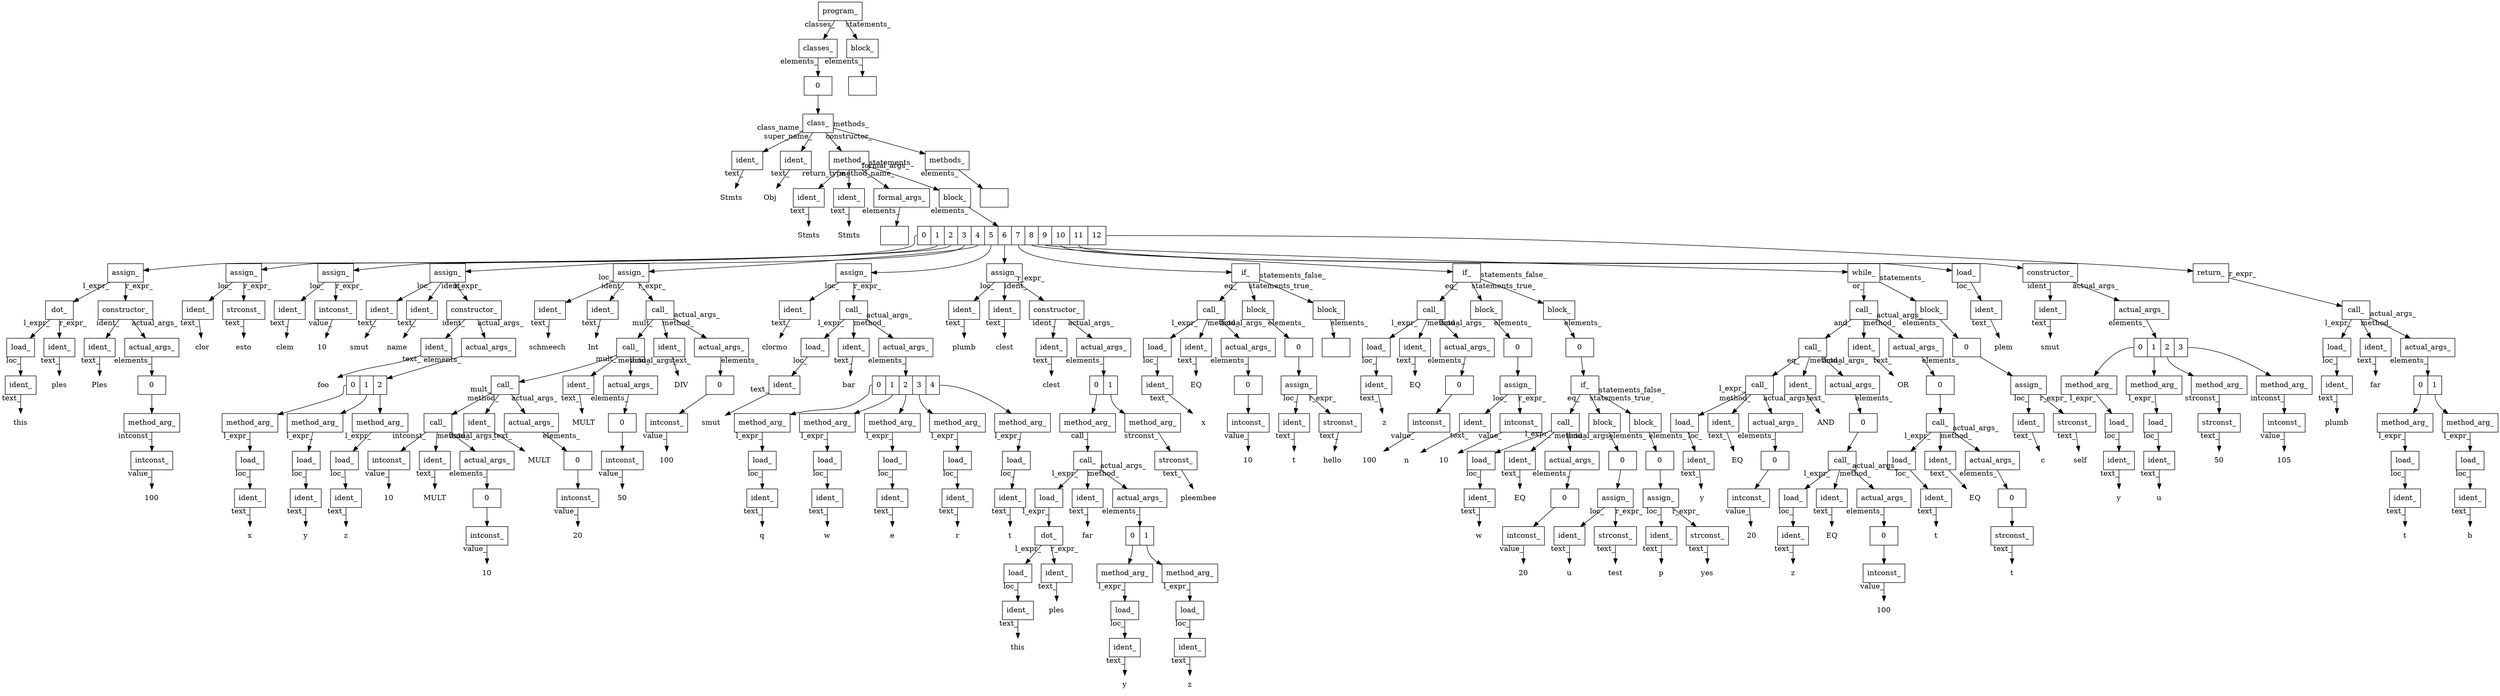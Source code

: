 digraph AST {
root[shape=box,label="program_"];
node_1[shape=box,label="classes_"];
node_2[shape=record,label="<e_0>0"];
node_3[shape=box,label="class_"];
node_4[shape=box,label="ident_"];
node_5[shape=plaintext,label="Stmts"];
node_4 -> node_5 [taillabel="text_"];
node_3 -> node_4 [taillabel="class_name_"];
node_6[shape=box,label="ident_"];
node_7[shape=plaintext,label="Obj"];
node_6 -> node_7 [taillabel="text_"];
node_3 -> node_6 [taillabel="super_name_"];
node_8[shape=box,label="method_"];
node_9[shape=box,label="ident_"];
node_10[shape=plaintext,label="Stmts"];
node_9 -> node_10 [taillabel="text_"];
node_8 -> node_9 [taillabel="method_name_"];
node_11[shape=box,label="ident_"];
node_12[shape=plaintext,label="Stmts"];
node_11 -> node_12 [taillabel="text_"];
node_8 -> node_11 [taillabel="return_type_"];
node_13[shape=box,label="formal_args_"];
node_14[shape=record,label=""];
node_13 -> node_14 [taillabel="elements_"];
node_8 -> node_13 [taillabel="formal_args_"];
node_15[shape=box,label="block_"];
node_16[shape=record,label="<e_0>0|<e_1>1|<e_2>2|<e_3>3|<e_4>4|<e_5>5|<e_6>6|<e_7>7|<e_8>8|<e_9>9|<e_10>10|<e_11>11|<e_12>12"];
node_17[shape=box,label="assign_"];
node_18[shape=box,label="dot_"];
node_19[shape=box,label="load_"];
node_20[shape=box,label="ident_"];
node_21[shape=plaintext,label="this"];
node_20 -> node_21 [taillabel="text_"];
node_19 -> node_20 [taillabel="loc_"];
node_18 -> node_19 [taillabel="l_expr_"];
node_22[shape=box,label="ident_"];
node_23[shape=plaintext,label="ples"];
node_22 -> node_23 [taillabel="text_"];
node_18 -> node_22 [taillabel="r_expr_"];
node_17 -> node_18 [taillabel="l_expr_"];
node_24[shape=box,label="constructor_"];
node_25[shape=box,label="ident_"];
node_26[shape=plaintext,label="Ples"];
node_25 -> node_26 [taillabel="text_"];
node_24 -> node_25 [taillabel="ident_"];
node_27[shape=box,label="actual_args_"];
node_28[shape=record,label="<e_0>0"];
node_29[shape=box,label="method_arg_"];
node_30[shape=box,label="intconst_"];
node_31[shape=plaintext,label="100"];
node_30 -> node_31 [taillabel="value_"];
node_29 -> node_30 [taillabel="intconst_"];
node_28:e_0 -> node_29;
node_27 -> node_28 [taillabel="elements_"];
node_24 -> node_27 [taillabel="actual_args_"];
node_17 -> node_24 [taillabel="r_expr_"];
node_16:e_0 -> node_17;
node_32[shape=box,label="assign_"];
node_33[shape=box,label="ident_"];
node_34[shape=plaintext,label="clor"];
node_33 -> node_34 [taillabel="text_"];
node_32 -> node_33 [taillabel="loc_"];
node_35[shape=box,label="strconst_"];
node_36[shape=plaintext,label="esto"];
node_35 -> node_36 [taillabel="text_"];
node_32 -> node_35 [taillabel="r_expr_"];
node_16:e_1 -> node_32;
node_37[shape=box,label="assign_"];
node_38[shape=box,label="ident_"];
node_39[shape=plaintext,label="clem"];
node_38 -> node_39 [taillabel="text_"];
node_37 -> node_38 [taillabel="loc_"];
node_40[shape=box,label="intconst_"];
node_41[shape=plaintext,label="10"];
node_40 -> node_41 [taillabel="value_"];
node_37 -> node_40 [taillabel="r_expr_"];
node_16:e_2 -> node_37;
node_42[shape=box,label="assign_"];
node_43[shape=box,label="ident_"];
node_44[shape=plaintext,label="smut"];
node_43 -> node_44 [taillabel="text_"];
node_42 -> node_43 [taillabel="loc_"];
node_45[shape=box,label="ident_"];
node_46[shape=plaintext,label="name"];
node_45 -> node_46 [taillabel="text_"];
node_42 -> node_45 [taillabel="ident_"];
node_47[shape=box,label="constructor_"];
node_48[shape=box,label="ident_"];
node_49[shape=plaintext,label="foo"];
node_48 -> node_49 [taillabel="text_"];
node_47 -> node_48 [taillabel="ident_"];
node_50[shape=box,label="actual_args_"];
node_51[shape=record,label="<e_0>0|<e_1>1|<e_2>2"];
node_52[shape=box,label="method_arg_"];
node_53[shape=box,label="load_"];
node_54[shape=box,label="ident_"];
node_55[shape=plaintext,label="x"];
node_54 -> node_55 [taillabel="text_"];
node_53 -> node_54 [taillabel="loc_"];
node_52 -> node_53 [taillabel="l_expr_"];
node_51:e_0 -> node_52;
node_56[shape=box,label="method_arg_"];
node_57[shape=box,label="load_"];
node_58[shape=box,label="ident_"];
node_59[shape=plaintext,label="y"];
node_58 -> node_59 [taillabel="text_"];
node_57 -> node_58 [taillabel="loc_"];
node_56 -> node_57 [taillabel="l_expr_"];
node_51:e_1 -> node_56;
node_60[shape=box,label="method_arg_"];
node_61[shape=box,label="load_"];
node_62[shape=box,label="ident_"];
node_63[shape=plaintext,label="z"];
node_62 -> node_63 [taillabel="text_"];
node_61 -> node_62 [taillabel="loc_"];
node_60 -> node_61 [taillabel="l_expr_"];
node_51:e_2 -> node_60;
node_50 -> node_51 [taillabel="elements_"];
node_47 -> node_50 [taillabel="actual_args_"];
node_42 -> node_47 [taillabel="r_expr_"];
node_16:e_3 -> node_42;
node_64[shape=box,label="assign_"];
node_65[shape=box,label="ident_"];
node_66[shape=plaintext,label="schmeech"];
node_65 -> node_66 [taillabel="text_"];
node_64 -> node_65 [taillabel="loc_"];
node_67[shape=box,label="ident_"];
node_68[shape=plaintext,label="Int"];
node_67 -> node_68 [taillabel="text_"];
node_64 -> node_67 [taillabel="ident_"];
node_69[shape=box,label="call_"];
node_70[shape=box,label="call_"];
node_71[shape=box,label="call_"];
node_72[shape=box,label="call_"];
node_73[shape=box,label="intconst_"];
node_74[shape=plaintext,label="10"];
node_73 -> node_74 [taillabel="value_"];
node_72 -> node_73 [taillabel="intconst_"];
node_75[shape=box,label="ident_"];
node_76[shape=plaintext,label="MULT"];
node_75 -> node_76 [taillabel="text_"];
node_72 -> node_75 [taillabel="method_"];
node_77[shape=box,label="actual_args_"];
node_78[shape=record,label="<e_0>0"];
node_79[shape=box,label="intconst_"];
node_80[shape=plaintext,label="10"];
node_79 -> node_80 [taillabel="value_"];
node_78:e_0 -> node_79;
node_77 -> node_78 [taillabel="elements_"];
node_72 -> node_77 [taillabel="actual_args_"];
node_71 -> node_72 [taillabel="mult_"];
node_81[shape=box,label="ident_"];
node_82[shape=plaintext,label="MULT"];
node_81 -> node_82 [taillabel="text_"];
node_71 -> node_81 [taillabel="method_"];
node_83[shape=box,label="actual_args_"];
node_84[shape=record,label="<e_0>0"];
node_85[shape=box,label="intconst_"];
node_86[shape=plaintext,label="20"];
node_85 -> node_86 [taillabel="value_"];
node_84:e_0 -> node_85;
node_83 -> node_84 [taillabel="elements_"];
node_71 -> node_83 [taillabel="actual_args_"];
node_70 -> node_71 [taillabel="mult_"];
node_87[shape=box,label="ident_"];
node_88[shape=plaintext,label="MULT"];
node_87 -> node_88 [taillabel="text_"];
node_70 -> node_87 [taillabel="method_"];
node_89[shape=box,label="actual_args_"];
node_90[shape=record,label="<e_0>0"];
node_91[shape=box,label="intconst_"];
node_92[shape=plaintext,label="50"];
node_91 -> node_92 [taillabel="value_"];
node_90:e_0 -> node_91;
node_89 -> node_90 [taillabel="elements_"];
node_70 -> node_89 [taillabel="actual_args_"];
node_69 -> node_70 [taillabel="mult_"];
node_93[shape=box,label="ident_"];
node_94[shape=plaintext,label="DIV"];
node_93 -> node_94 [taillabel="text_"];
node_69 -> node_93 [taillabel="method_"];
node_95[shape=box,label="actual_args_"];
node_96[shape=record,label="<e_0>0"];
node_97[shape=box,label="intconst_"];
node_98[shape=plaintext,label="100"];
node_97 -> node_98 [taillabel="value_"];
node_96:e_0 -> node_97;
node_95 -> node_96 [taillabel="elements_"];
node_69 -> node_95 [taillabel="actual_args_"];
node_64 -> node_69 [taillabel="r_expr_"];
node_16:e_4 -> node_64;
node_99[shape=box,label="assign_"];
node_100[shape=box,label="ident_"];
node_101[shape=plaintext,label="clormo"];
node_100 -> node_101 [taillabel="text_"];
node_99 -> node_100 [taillabel="loc_"];
node_102[shape=box,label="call_"];
node_103[shape=box,label="load_"];
node_104[shape=box,label="ident_"];
node_105[shape=plaintext,label="smut"];
node_104 -> node_105 [taillabel="text_"];
node_103 -> node_104 [taillabel="loc_"];
node_102 -> node_103 [taillabel="l_expr_"];
node_106[shape=box,label="ident_"];
node_107[shape=plaintext,label="bar"];
node_106 -> node_107 [taillabel="text_"];
node_102 -> node_106 [taillabel="method_"];
node_108[shape=box,label="actual_args_"];
node_109[shape=record,label="<e_0>0|<e_1>1|<e_2>2|<e_3>3|<e_4>4"];
node_110[shape=box,label="method_arg_"];
node_111[shape=box,label="load_"];
node_112[shape=box,label="ident_"];
node_113[shape=plaintext,label="q"];
node_112 -> node_113 [taillabel="text_"];
node_111 -> node_112 [taillabel="loc_"];
node_110 -> node_111 [taillabel="l_expr_"];
node_109:e_0 -> node_110;
node_114[shape=box,label="method_arg_"];
node_115[shape=box,label="load_"];
node_116[shape=box,label="ident_"];
node_117[shape=plaintext,label="w"];
node_116 -> node_117 [taillabel="text_"];
node_115 -> node_116 [taillabel="loc_"];
node_114 -> node_115 [taillabel="l_expr_"];
node_109:e_1 -> node_114;
node_118[shape=box,label="method_arg_"];
node_119[shape=box,label="load_"];
node_120[shape=box,label="ident_"];
node_121[shape=plaintext,label="e"];
node_120 -> node_121 [taillabel="text_"];
node_119 -> node_120 [taillabel="loc_"];
node_118 -> node_119 [taillabel="l_expr_"];
node_109:e_2 -> node_118;
node_122[shape=box,label="method_arg_"];
node_123[shape=box,label="load_"];
node_124[shape=box,label="ident_"];
node_125[shape=plaintext,label="r"];
node_124 -> node_125 [taillabel="text_"];
node_123 -> node_124 [taillabel="loc_"];
node_122 -> node_123 [taillabel="l_expr_"];
node_109:e_3 -> node_122;
node_126[shape=box,label="method_arg_"];
node_127[shape=box,label="load_"];
node_128[shape=box,label="ident_"];
node_129[shape=plaintext,label="t"];
node_128 -> node_129 [taillabel="text_"];
node_127 -> node_128 [taillabel="loc_"];
node_126 -> node_127 [taillabel="l_expr_"];
node_109:e_4 -> node_126;
node_108 -> node_109 [taillabel="elements_"];
node_102 -> node_108 [taillabel="actual_args_"];
node_99 -> node_102 [taillabel="r_expr_"];
node_16:e_5 -> node_99;
node_130[shape=box,label="assign_"];
node_131[shape=box,label="ident_"];
node_132[shape=plaintext,label="plumb"];
node_131 -> node_132 [taillabel="text_"];
node_130 -> node_131 [taillabel="loc_"];
node_133[shape=box,label="ident_"];
node_134[shape=plaintext,label="clest"];
node_133 -> node_134 [taillabel="text_"];
node_130 -> node_133 [taillabel="ident_"];
node_135[shape=box,label="constructor_"];
node_136[shape=box,label="ident_"];
node_137[shape=plaintext,label="clest"];
node_136 -> node_137 [taillabel="text_"];
node_135 -> node_136 [taillabel="ident_"];
node_138[shape=box,label="actual_args_"];
node_139[shape=record,label="<e_0>0|<e_1>1"];
node_140[shape=box,label="method_arg_"];
node_141[shape=box,label="call_"];
node_142[shape=box,label="load_"];
node_143[shape=box,label="dot_"];
node_144[shape=box,label="load_"];
node_145[shape=box,label="ident_"];
node_146[shape=plaintext,label="this"];
node_145 -> node_146 [taillabel="text_"];
node_144 -> node_145 [taillabel="loc_"];
node_143 -> node_144 [taillabel="l_expr_"];
node_147[shape=box,label="ident_"];
node_148[shape=plaintext,label="ples"];
node_147 -> node_148 [taillabel="text_"];
node_143 -> node_147 [taillabel="r_expr_"];
node_142 -> node_143 [taillabel="l_expr_"];
node_141 -> node_142 [taillabel="l_expr_"];
node_149[shape=box,label="ident_"];
node_150[shape=plaintext,label="far"];
node_149 -> node_150 [taillabel="text_"];
node_141 -> node_149 [taillabel="method_"];
node_151[shape=box,label="actual_args_"];
node_152[shape=record,label="<e_0>0|<e_1>1"];
node_153[shape=box,label="method_arg_"];
node_154[shape=box,label="load_"];
node_155[shape=box,label="ident_"];
node_156[shape=plaintext,label="y"];
node_155 -> node_156 [taillabel="text_"];
node_154 -> node_155 [taillabel="loc_"];
node_153 -> node_154 [taillabel="l_expr_"];
node_152:e_0 -> node_153;
node_157[shape=box,label="method_arg_"];
node_158[shape=box,label="load_"];
node_159[shape=box,label="ident_"];
node_160[shape=plaintext,label="z"];
node_159 -> node_160 [taillabel="text_"];
node_158 -> node_159 [taillabel="loc_"];
node_157 -> node_158 [taillabel="l_expr_"];
node_152:e_1 -> node_157;
node_151 -> node_152 [taillabel="elements_"];
node_141 -> node_151 [taillabel="actual_args_"];
node_140 -> node_141 [taillabel="call_"];
node_139:e_0 -> node_140;
node_161[shape=box,label="method_arg_"];
node_162[shape=box,label="strconst_"];
node_163[shape=plaintext,label="pleembee"];
node_162 -> node_163 [taillabel="text_"];
node_161 -> node_162 [taillabel="strconst_"];
node_139:e_1 -> node_161;
node_138 -> node_139 [taillabel="elements_"];
node_135 -> node_138 [taillabel="actual_args_"];
node_130 -> node_135 [taillabel="r_expr_"];
node_16:e_6 -> node_130;
node_164[shape=box,label="if_"];
node_165[shape=box,label="call_"];
node_166[shape=box,label="load_"];
node_167[shape=box,label="ident_"];
node_168[shape=plaintext,label="x"];
node_167 -> node_168 [taillabel="text_"];
node_166 -> node_167 [taillabel="loc_"];
node_165 -> node_166 [taillabel="l_expr_"];
node_169[shape=box,label="ident_"];
node_170[shape=plaintext,label="EQ"];
node_169 -> node_170 [taillabel="text_"];
node_165 -> node_169 [taillabel="method_"];
node_171[shape=box,label="actual_args_"];
node_172[shape=record,label="<e_0>0"];
node_173[shape=box,label="intconst_"];
node_174[shape=plaintext,label="10"];
node_173 -> node_174 [taillabel="value_"];
node_172:e_0 -> node_173;
node_171 -> node_172 [taillabel="elements_"];
node_165 -> node_171 [taillabel="actual_args_"];
node_164 -> node_165 [taillabel="eq_"];
node_175[shape=box,label="block_"];
node_176[shape=record,label="<e_0>0"];
node_177[shape=box,label="assign_"];
node_178[shape=box,label="ident_"];
node_179[shape=plaintext,label="t"];
node_178 -> node_179 [taillabel="text_"];
node_177 -> node_178 [taillabel="loc_"];
node_180[shape=box,label="strconst_"];
node_181[shape=plaintext,label="hello"];
node_180 -> node_181 [taillabel="text_"];
node_177 -> node_180 [taillabel="r_expr_"];
node_176:e_0 -> node_177;
node_175 -> node_176 [taillabel="elements_"];
node_164 -> node_175 [taillabel="statements_true_"];
node_182[shape=box,label="block_"];
node_183[shape=record,label=""];
node_182 -> node_183 [taillabel="elements_"];
node_164 -> node_182 [taillabel="statements_false_"];
node_16:e_7 -> node_164;
node_184[shape=box,label="if_"];
node_185[shape=box,label="call_"];
node_186[shape=box,label="load_"];
node_187[shape=box,label="ident_"];
node_188[shape=plaintext,label="z"];
node_187 -> node_188 [taillabel="text_"];
node_186 -> node_187 [taillabel="loc_"];
node_185 -> node_186 [taillabel="l_expr_"];
node_189[shape=box,label="ident_"];
node_190[shape=plaintext,label="EQ"];
node_189 -> node_190 [taillabel="text_"];
node_185 -> node_189 [taillabel="method_"];
node_191[shape=box,label="actual_args_"];
node_192[shape=record,label="<e_0>0"];
node_193[shape=box,label="intconst_"];
node_194[shape=plaintext,label="100"];
node_193 -> node_194 [taillabel="value_"];
node_192:e_0 -> node_193;
node_191 -> node_192 [taillabel="elements_"];
node_185 -> node_191 [taillabel="actual_args_"];
node_184 -> node_185 [taillabel="eq_"];
node_195[shape=box,label="block_"];
node_196[shape=record,label="<e_0>0"];
node_197[shape=box,label="assign_"];
node_198[shape=box,label="ident_"];
node_199[shape=plaintext,label="n"];
node_198 -> node_199 [taillabel="text_"];
node_197 -> node_198 [taillabel="loc_"];
node_200[shape=box,label="intconst_"];
node_201[shape=plaintext,label="10"];
node_200 -> node_201 [taillabel="value_"];
node_197 -> node_200 [taillabel="r_expr_"];
node_196:e_0 -> node_197;
node_195 -> node_196 [taillabel="elements_"];
node_184 -> node_195 [taillabel="statements_true_"];
node_202[shape=box,label="block_"];
node_203[shape=record,label="<e_0>0"];
node_204[shape=box,label="if_"];
node_205[shape=box,label="call_"];
node_206[shape=box,label="load_"];
node_207[shape=box,label="ident_"];
node_208[shape=plaintext,label="w"];
node_207 -> node_208 [taillabel="text_"];
node_206 -> node_207 [taillabel="loc_"];
node_205 -> node_206 [taillabel="l_expr_"];
node_209[shape=box,label="ident_"];
node_210[shape=plaintext,label="EQ"];
node_209 -> node_210 [taillabel="text_"];
node_205 -> node_209 [taillabel="method_"];
node_211[shape=box,label="actual_args_"];
node_212[shape=record,label="<e_0>0"];
node_213[shape=box,label="intconst_"];
node_214[shape=plaintext,label="20"];
node_213 -> node_214 [taillabel="value_"];
node_212:e_0 -> node_213;
node_211 -> node_212 [taillabel="elements_"];
node_205 -> node_211 [taillabel="actual_args_"];
node_204 -> node_205 [taillabel="eq_"];
node_215[shape=box,label="block_"];
node_216[shape=record,label="<e_0>0"];
node_217[shape=box,label="assign_"];
node_218[shape=box,label="ident_"];
node_219[shape=plaintext,label="u"];
node_218 -> node_219 [taillabel="text_"];
node_217 -> node_218 [taillabel="loc_"];
node_220[shape=box,label="strconst_"];
node_221[shape=plaintext,label="test"];
node_220 -> node_221 [taillabel="text_"];
node_217 -> node_220 [taillabel="r_expr_"];
node_216:e_0 -> node_217;
node_215 -> node_216 [taillabel="elements_"];
node_204 -> node_215 [taillabel="statements_true_"];
node_222[shape=box,label="block_"];
node_223[shape=record,label="<e_0>0"];
node_224[shape=box,label="assign_"];
node_225[shape=box,label="ident_"];
node_226[shape=plaintext,label="p"];
node_225 -> node_226 [taillabel="text_"];
node_224 -> node_225 [taillabel="loc_"];
node_227[shape=box,label="strconst_"];
node_228[shape=plaintext,label="yes"];
node_227 -> node_228 [taillabel="text_"];
node_224 -> node_227 [taillabel="r_expr_"];
node_223:e_0 -> node_224;
node_222 -> node_223 [taillabel="elements_"];
node_204 -> node_222 [taillabel="statements_false_"];
node_203:e_0 -> node_204;
node_202 -> node_203 [taillabel="elements_"];
node_184 -> node_202 [taillabel="statements_false_"];
node_16:e_8 -> node_184;
node_229[shape=box,label="while_"];
node_230[shape=box,label="call_"];
node_231[shape=box,label="call_"];
node_232[shape=box,label="call_"];
node_233[shape=box,label="load_"];
node_234[shape=box,label="ident_"];
node_235[shape=plaintext,label="y"];
node_234 -> node_235 [taillabel="text_"];
node_233 -> node_234 [taillabel="loc_"];
node_232 -> node_233 [taillabel="l_expr_"];
node_236[shape=box,label="ident_"];
node_237[shape=plaintext,label="EQ"];
node_236 -> node_237 [taillabel="text_"];
node_232 -> node_236 [taillabel="method_"];
node_238[shape=box,label="actual_args_"];
node_239[shape=record,label="<e_0>0"];
node_240[shape=box,label="intconst_"];
node_241[shape=plaintext,label="20"];
node_240 -> node_241 [taillabel="value_"];
node_239:e_0 -> node_240;
node_238 -> node_239 [taillabel="elements_"];
node_232 -> node_238 [taillabel="actual_args_"];
node_231 -> node_232 [taillabel="eq_"];
node_242[shape=box,label="ident_"];
node_243[shape=plaintext,label="AND"];
node_242 -> node_243 [taillabel="text_"];
node_231 -> node_242 [taillabel="method_"];
node_244[shape=box,label="actual_args_"];
node_245[shape=record,label="<e_0>0"];
node_246[shape=box,label="call_"];
node_247[shape=box,label="load_"];
node_248[shape=box,label="ident_"];
node_249[shape=plaintext,label="z"];
node_248 -> node_249 [taillabel="text_"];
node_247 -> node_248 [taillabel="loc_"];
node_246 -> node_247 [taillabel="l_expr_"];
node_250[shape=box,label="ident_"];
node_251[shape=plaintext,label="EQ"];
node_250 -> node_251 [taillabel="text_"];
node_246 -> node_250 [taillabel="method_"];
node_252[shape=box,label="actual_args_"];
node_253[shape=record,label="<e_0>0"];
node_254[shape=box,label="intconst_"];
node_255[shape=plaintext,label="100"];
node_254 -> node_255 [taillabel="value_"];
node_253:e_0 -> node_254;
node_252 -> node_253 [taillabel="elements_"];
node_246 -> node_252 [taillabel="actual_args_"];
node_245:e_0 -> node_246;
node_244 -> node_245 [taillabel="elements_"];
node_231 -> node_244 [taillabel="actual_args_"];
node_230 -> node_231 [taillabel="and_"];
node_256[shape=box,label="ident_"];
node_257[shape=plaintext,label="OR"];
node_256 -> node_257 [taillabel="text_"];
node_230 -> node_256 [taillabel="method_"];
node_258[shape=box,label="actual_args_"];
node_259[shape=record,label="<e_0>0"];
node_260[shape=box,label="call_"];
node_261[shape=box,label="load_"];
node_262[shape=box,label="ident_"];
node_263[shape=plaintext,label="t"];
node_262 -> node_263 [taillabel="text_"];
node_261 -> node_262 [taillabel="loc_"];
node_260 -> node_261 [taillabel="l_expr_"];
node_264[shape=box,label="ident_"];
node_265[shape=plaintext,label="EQ"];
node_264 -> node_265 [taillabel="text_"];
node_260 -> node_264 [taillabel="method_"];
node_266[shape=box,label="actual_args_"];
node_267[shape=record,label="<e_0>0"];
node_268[shape=box,label="strconst_"];
node_269[shape=plaintext,label="t"];
node_268 -> node_269 [taillabel="text_"];
node_267:e_0 -> node_268;
node_266 -> node_267 [taillabel="elements_"];
node_260 -> node_266 [taillabel="actual_args_"];
node_259:e_0 -> node_260;
node_258 -> node_259 [taillabel="elements_"];
node_230 -> node_258 [taillabel="actual_args_"];
node_229 -> node_230 [taillabel="or_"];
node_270[shape=box,label="block_"];
node_271[shape=record,label="<e_0>0"];
node_272[shape=box,label="assign_"];
node_273[shape=box,label="ident_"];
node_274[shape=plaintext,label="c"];
node_273 -> node_274 [taillabel="text_"];
node_272 -> node_273 [taillabel="loc_"];
node_275[shape=box,label="strconst_"];
node_276[shape=plaintext,label="self"];
node_275 -> node_276 [taillabel="text_"];
node_272 -> node_275 [taillabel="r_expr_"];
node_271:e_0 -> node_272;
node_270 -> node_271 [taillabel="elements_"];
node_229 -> node_270 [taillabel="statements_"];
node_16:e_9 -> node_229;
node_277[shape=box,label="load_"];
node_278[shape=box,label="ident_"];
node_279[shape=plaintext,label="plem"];
node_278 -> node_279 [taillabel="text_"];
node_277 -> node_278 [taillabel="loc_"];
node_16:e_10 -> node_277;
node_280[shape=box,label="constructor_"];
node_281[shape=box,label="ident_"];
node_282[shape=plaintext,label="smut"];
node_281 -> node_282 [taillabel="text_"];
node_280 -> node_281 [taillabel="ident_"];
node_283[shape=box,label="actual_args_"];
node_284[shape=record,label="<e_0>0|<e_1>1|<e_2>2|<e_3>3"];
node_285[shape=box,label="method_arg_"];
node_286[shape=box,label="load_"];
node_287[shape=box,label="ident_"];
node_288[shape=plaintext,label="y"];
node_287 -> node_288 [taillabel="text_"];
node_286 -> node_287 [taillabel="loc_"];
node_285 -> node_286 [taillabel="l_expr_"];
node_284:e_0 -> node_285;
node_289[shape=box,label="method_arg_"];
node_290[shape=box,label="load_"];
node_291[shape=box,label="ident_"];
node_292[shape=plaintext,label="u"];
node_291 -> node_292 [taillabel="text_"];
node_290 -> node_291 [taillabel="loc_"];
node_289 -> node_290 [taillabel="l_expr_"];
node_284:e_1 -> node_289;
node_293[shape=box,label="method_arg_"];
node_294[shape=box,label="strconst_"];
node_295[shape=plaintext,label="50"];
node_294 -> node_295 [taillabel="text_"];
node_293 -> node_294 [taillabel="strconst_"];
node_284:e_2 -> node_293;
node_296[shape=box,label="method_arg_"];
node_297[shape=box,label="intconst_"];
node_298[shape=plaintext,label="105"];
node_297 -> node_298 [taillabel="value_"];
node_296 -> node_297 [taillabel="intconst_"];
node_284:e_3 -> node_296;
node_283 -> node_284 [taillabel="elements_"];
node_280 -> node_283 [taillabel="actual_args_"];
node_16:e_11 -> node_280;
node_299[shape=box,label="return_"];
node_300[shape=box,label="call_"];
node_301[shape=box,label="load_"];
node_302[shape=box,label="ident_"];
node_303[shape=plaintext,label="plumb"];
node_302 -> node_303 [taillabel="text_"];
node_301 -> node_302 [taillabel="loc_"];
node_300 -> node_301 [taillabel="l_expr_"];
node_304[shape=box,label="ident_"];
node_305[shape=plaintext,label="far"];
node_304 -> node_305 [taillabel="text_"];
node_300 -> node_304 [taillabel="method_"];
node_306[shape=box,label="actual_args_"];
node_307[shape=record,label="<e_0>0|<e_1>1"];
node_308[shape=box,label="method_arg_"];
node_309[shape=box,label="load_"];
node_310[shape=box,label="ident_"];
node_311[shape=plaintext,label="t"];
node_310 -> node_311 [taillabel="text_"];
node_309 -> node_310 [taillabel="loc_"];
node_308 -> node_309 [taillabel="l_expr_"];
node_307:e_0 -> node_308;
node_312[shape=box,label="method_arg_"];
node_313[shape=box,label="load_"];
node_314[shape=box,label="ident_"];
node_315[shape=plaintext,label="b"];
node_314 -> node_315 [taillabel="text_"];
node_313 -> node_314 [taillabel="loc_"];
node_312 -> node_313 [taillabel="l_expr_"];
node_307:e_1 -> node_312;
node_306 -> node_307 [taillabel="elements_"];
node_300 -> node_306 [taillabel="actual_args_"];
node_299 -> node_300 [taillabel="r_expr_"];
node_16:e_12 -> node_299;
node_15 -> node_16 [taillabel="elements_"];
node_8 -> node_15 [taillabel="statements_"];
node_3 -> node_8 [taillabel="constructor_"];
node_316[shape=box,label="methods_"];
node_317[shape=record,label=""];
node_316 -> node_317 [taillabel="elements_"];
node_3 -> node_316 [taillabel="methods_"];
node_2:e_0 -> node_3;
node_1 -> node_2 [taillabel="elements_"];
root -> node_1 [taillabel="classes_"];
node_318[shape=box,label="block_"];
node_319[shape=record,label=""];
node_318 -> node_319 [taillabel="elements_"];
root -> node_318 [taillabel="statements_"];
}
